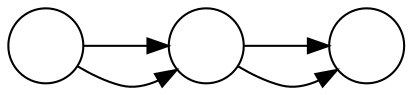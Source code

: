 digraph {
    graph [rankdir=LR];
    node [shape=circle, width=.5, fixedsize=true];

    dom -> v_i [label=" ", texlbl="\code{i: foo()}"];
    dom -> v_i [label=" ", texlbl="\code{i: bar()}"];
    v_i -> v_j [label=" ", texlbl="\code{j: baz()}"];
    v_i -> v_j [label=" ", texlbl="\code{j: qux()}"];

    dom [label=" ", texlbl="$\mathit{dom}$", style="state,initial"];
    v_i [label=" ", texlbl="$v_\code{i}$"];
    v_j [label=" ", texlbl="$v_\code{j}$", style="state,accepting"];
}
